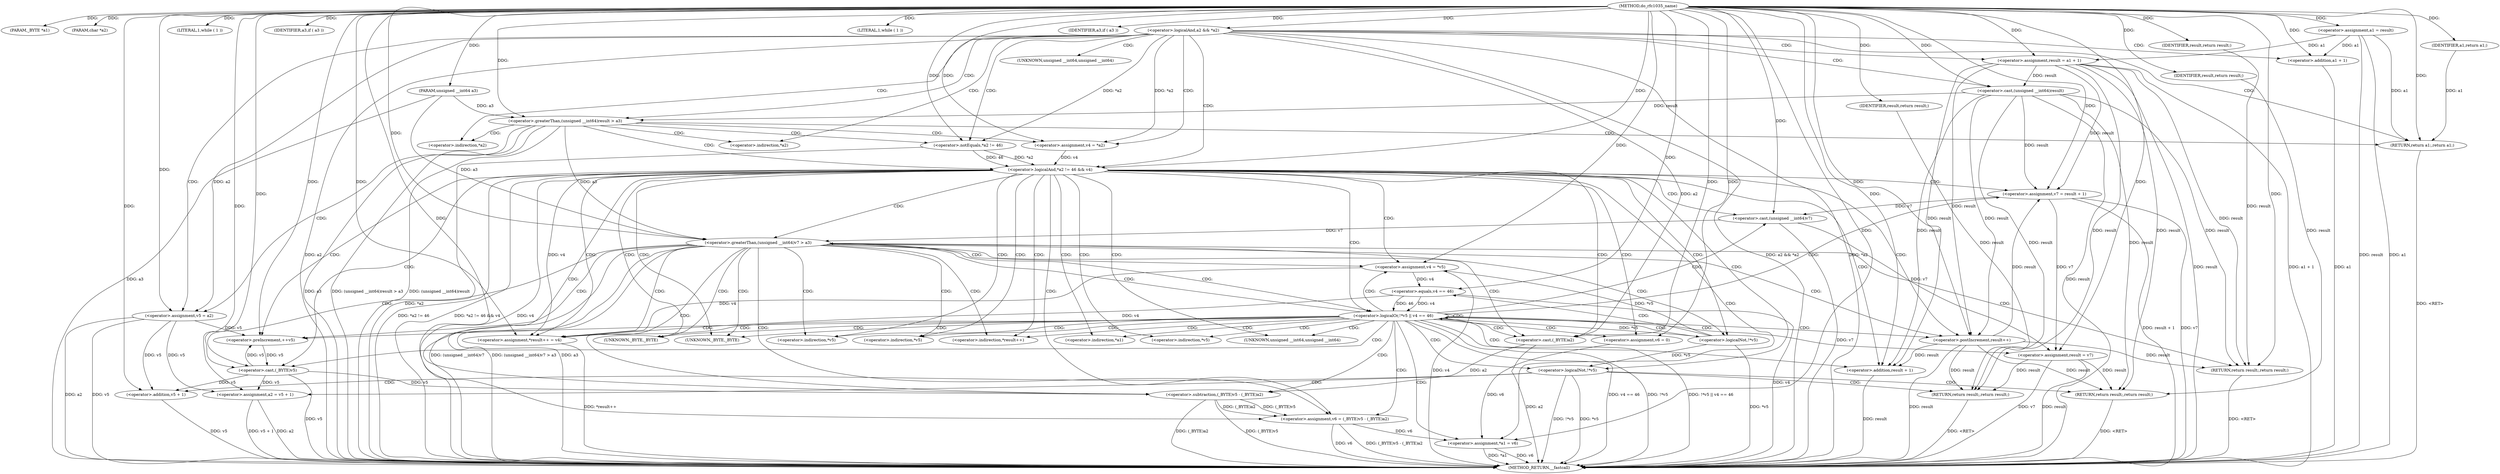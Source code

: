 digraph do_rfc1035_name {  
"1000106" [label = "(METHOD,do_rfc1035_name)" ]
"1000233" [label = "(METHOD_RETURN,__fastcall)" ]
"1000107" [label = "(PARAM,_BYTE *a1)" ]
"1000108" [label = "(PARAM,char *a2)" ]
"1000109" [label = "(PARAM,unsigned __int64 a3)" ]
"1000117" [label = "(<operator>.logicalAnd,a2 && *a2)" ]
"1000123" [label = "(LITERAL,1,while ( 1 ))" ]
"1000125" [label = "(<operator>.assignment,result = a1 + 1)" ]
"1000127" [label = "(<operator>.addition,a1 + 1)" ]
"1000131" [label = "(IDENTIFIER,a3,if ( a3 ))" ]
"1000134" [label = "(<operator>.greaterThan,(unsigned __int64)result > a3)" ]
"1000135" [label = "(<operator>.cast,(unsigned __int64)result)" ]
"1000140" [label = "(<operator>.assignment,v4 = *a2)" ]
"1000144" [label = "(<operator>.assignment,v5 = a2)" ]
"1000148" [label = "(<operator>.logicalAnd,*a2 != 46 && v4)" ]
"1000149" [label = "(<operator>.notEquals,*a2 != 46)" ]
"1000156" [label = "(LITERAL,1,while ( 1 ))" ]
"1000158" [label = "(<operator>.assignment,v7 = result + 1)" ]
"1000160" [label = "(<operator>.addition,result + 1)" ]
"1000164" [label = "(IDENTIFIER,a3,if ( a3 ))" ]
"1000167" [label = "(<operator>.greaterThan,(unsigned __int64)v7 > a3)" ]
"1000168" [label = "(<operator>.cast,(unsigned __int64)v7)" ]
"1000172" [label = "(RETURN,return result;,return result;)" ]
"1000173" [label = "(IDENTIFIER,result,return result;)" ]
"1000174" [label = "(<operator>.preIncrement,++v5)" ]
"1000176" [label = "(<operator>.assignment,*result++ = v4)" ]
"1000178" [label = "(<operator>.postIncrement,result++)" ]
"1000181" [label = "(<operator>.assignment,v4 = *v5)" ]
"1000185" [label = "(<operator>.assignment,v6 = (_BYTE)v5 - (_BYTE)a2)" ]
"1000187" [label = "(<operator>.subtraction,(_BYTE)v5 - (_BYTE)a2)" ]
"1000188" [label = "(<operator>.cast,(_BYTE)v5)" ]
"1000191" [label = "(<operator>.cast,(_BYTE)a2)" ]
"1000195" [label = "(<operator>.logicalOr,!*v5 || v4 == 46)" ]
"1000196" [label = "(<operator>.logicalNot,!*v5)" ]
"1000199" [label = "(<operator>.equals,v4 == 46)" ]
"1000203" [label = "(<operator>.assignment,result = v7)" ]
"1000207" [label = "(<operator>.assignment,v6 = 0)" ]
"1000211" [label = "(<operator>.assignment,*a1 = v6)" ]
"1000216" [label = "(<operator>.logicalNot,!*v5)" ]
"1000219" [label = "(RETURN,return result;,return result;)" ]
"1000220" [label = "(IDENTIFIER,result,return result;)" ]
"1000221" [label = "(<operator>.assignment,a2 = v5 + 1)" ]
"1000223" [label = "(<operator>.addition,v5 + 1)" ]
"1000226" [label = "(RETURN,return result;,return result;)" ]
"1000227" [label = "(IDENTIFIER,result,return result;)" ]
"1000228" [label = "(<operator>.assignment,a1 = result)" ]
"1000231" [label = "(RETURN,return a1;,return a1;)" ]
"1000232" [label = "(IDENTIFIER,a1,return a1;)" ]
"1000136" [label = "(UNKNOWN,unsigned __int64,unsigned __int64)" ]
"1000142" [label = "(<operator>.indirection,*a2)" ]
"1000150" [label = "(<operator>.indirection,*a2)" ]
"1000169" [label = "(UNKNOWN,unsigned __int64,unsigned __int64)" ]
"1000177" [label = "(<operator>.indirection,*result++)" ]
"1000183" [label = "(<operator>.indirection,*v5)" ]
"1000189" [label = "(UNKNOWN,_BYTE,_BYTE)" ]
"1000192" [label = "(UNKNOWN,_BYTE,_BYTE)" ]
"1000197" [label = "(<operator>.indirection,*v5)" ]
"1000212" [label = "(<operator>.indirection,*a1)" ]
"1000217" [label = "(<operator>.indirection,*v5)" ]
  "1000231" -> "1000233"  [ label = "DDG: <RET>"] 
  "1000219" -> "1000233"  [ label = "DDG: <RET>"] 
  "1000117" -> "1000233"  [ label = "DDG: a2"] 
  "1000148" -> "1000233"  [ label = "DDG: v4"] 
  "1000134" -> "1000233"  [ label = "DDG: a3"] 
  "1000191" -> "1000233"  [ label = "DDG: a2"] 
  "1000168" -> "1000233"  [ label = "DDG: v7"] 
  "1000216" -> "1000233"  [ label = "DDG: !*v5"] 
  "1000196" -> "1000233"  [ label = "DDG: *v5"] 
  "1000144" -> "1000233"  [ label = "DDG: a2"] 
  "1000211" -> "1000233"  [ label = "DDG: *a1"] 
  "1000167" -> "1000233"  [ label = "DDG: (unsigned __int64)v7 > a3"] 
  "1000160" -> "1000233"  [ label = "DDG: result"] 
  "1000203" -> "1000233"  [ label = "DDG: v7"] 
  "1000199" -> "1000233"  [ label = "DDG: v4"] 
  "1000127" -> "1000233"  [ label = "DDG: a1"] 
  "1000187" -> "1000233"  [ label = "DDG: (_BYTE)a2"] 
  "1000117" -> "1000233"  [ label = "DDG: a2 && *a2"] 
  "1000195" -> "1000233"  [ label = "DDG: v4 == 46"] 
  "1000125" -> "1000233"  [ label = "DDG: a1 + 1"] 
  "1000109" -> "1000233"  [ label = "DDG: a3"] 
  "1000221" -> "1000233"  [ label = "DDG: v5 + 1"] 
  "1000216" -> "1000233"  [ label = "DDG: *v5"] 
  "1000228" -> "1000233"  [ label = "DDG: result"] 
  "1000228" -> "1000233"  [ label = "DDG: a1"] 
  "1000135" -> "1000233"  [ label = "DDG: result"] 
  "1000134" -> "1000233"  [ label = "DDG: (unsigned __int64)result > a3"] 
  "1000211" -> "1000233"  [ label = "DDG: v6"] 
  "1000117" -> "1000233"  [ label = "DDG: *a2"] 
  "1000223" -> "1000233"  [ label = "DDG: v5"] 
  "1000149" -> "1000233"  [ label = "DDG: *a2"] 
  "1000148" -> "1000233"  [ label = "DDG: *a2 != 46"] 
  "1000181" -> "1000233"  [ label = "DDG: v4"] 
  "1000203" -> "1000233"  [ label = "DDG: result"] 
  "1000148" -> "1000233"  [ label = "DDG: *a2 != 46 && v4"] 
  "1000188" -> "1000233"  [ label = "DDG: v5"] 
  "1000158" -> "1000233"  [ label = "DDG: v7"] 
  "1000221" -> "1000233"  [ label = "DDG: a2"] 
  "1000167" -> "1000233"  [ label = "DDG: a3"] 
  "1000187" -> "1000233"  [ label = "DDG: (_BYTE)v5"] 
  "1000134" -> "1000233"  [ label = "DDG: (unsigned __int64)result"] 
  "1000125" -> "1000233"  [ label = "DDG: result"] 
  "1000185" -> "1000233"  [ label = "DDG: (_BYTE)v5 - (_BYTE)a2"] 
  "1000176" -> "1000233"  [ label = "DDG: *result++"] 
  "1000178" -> "1000233"  [ label = "DDG: result"] 
  "1000195" -> "1000233"  [ label = "DDG: !*v5"] 
  "1000144" -> "1000233"  [ label = "DDG: v5"] 
  "1000158" -> "1000233"  [ label = "DDG: result + 1"] 
  "1000195" -> "1000233"  [ label = "DDG: !*v5 || v4 == 46"] 
  "1000167" -> "1000233"  [ label = "DDG: (unsigned __int64)v7"] 
  "1000185" -> "1000233"  [ label = "DDG: v6"] 
  "1000172" -> "1000233"  [ label = "DDG: <RET>"] 
  "1000226" -> "1000233"  [ label = "DDG: <RET>"] 
  "1000106" -> "1000107"  [ label = "DDG: "] 
  "1000106" -> "1000108"  [ label = "DDG: "] 
  "1000106" -> "1000109"  [ label = "DDG: "] 
  "1000106" -> "1000117"  [ label = "DDG: "] 
  "1000106" -> "1000123"  [ label = "DDG: "] 
  "1000228" -> "1000125"  [ label = "DDG: a1"] 
  "1000106" -> "1000125"  [ label = "DDG: "] 
  "1000228" -> "1000127"  [ label = "DDG: a1"] 
  "1000106" -> "1000127"  [ label = "DDG: "] 
  "1000106" -> "1000131"  [ label = "DDG: "] 
  "1000135" -> "1000134"  [ label = "DDG: result"] 
  "1000125" -> "1000135"  [ label = "DDG: result"] 
  "1000106" -> "1000135"  [ label = "DDG: "] 
  "1000109" -> "1000134"  [ label = "DDG: a3"] 
  "1000106" -> "1000134"  [ label = "DDG: "] 
  "1000117" -> "1000140"  [ label = "DDG: *a2"] 
  "1000106" -> "1000140"  [ label = "DDG: "] 
  "1000117" -> "1000144"  [ label = "DDG: a2"] 
  "1000106" -> "1000144"  [ label = "DDG: "] 
  "1000149" -> "1000148"  [ label = "DDG: *a2"] 
  "1000149" -> "1000148"  [ label = "DDG: 46"] 
  "1000117" -> "1000149"  [ label = "DDG: *a2"] 
  "1000106" -> "1000149"  [ label = "DDG: "] 
  "1000140" -> "1000148"  [ label = "DDG: v4"] 
  "1000106" -> "1000148"  [ label = "DDG: "] 
  "1000106" -> "1000156"  [ label = "DDG: "] 
  "1000135" -> "1000158"  [ label = "DDG: result"] 
  "1000125" -> "1000158"  [ label = "DDG: result"] 
  "1000178" -> "1000158"  [ label = "DDG: result"] 
  "1000106" -> "1000158"  [ label = "DDG: "] 
  "1000135" -> "1000160"  [ label = "DDG: result"] 
  "1000125" -> "1000160"  [ label = "DDG: result"] 
  "1000178" -> "1000160"  [ label = "DDG: result"] 
  "1000106" -> "1000160"  [ label = "DDG: "] 
  "1000106" -> "1000164"  [ label = "DDG: "] 
  "1000168" -> "1000167"  [ label = "DDG: v7"] 
  "1000158" -> "1000168"  [ label = "DDG: v7"] 
  "1000106" -> "1000168"  [ label = "DDG: "] 
  "1000134" -> "1000167"  [ label = "DDG: a3"] 
  "1000109" -> "1000167"  [ label = "DDG: a3"] 
  "1000106" -> "1000167"  [ label = "DDG: "] 
  "1000173" -> "1000172"  [ label = "DDG: result"] 
  "1000135" -> "1000172"  [ label = "DDG: result"] 
  "1000125" -> "1000172"  [ label = "DDG: result"] 
  "1000178" -> "1000172"  [ label = "DDG: result"] 
  "1000106" -> "1000172"  [ label = "DDG: "] 
  "1000106" -> "1000173"  [ label = "DDG: "] 
  "1000188" -> "1000174"  [ label = "DDG: v5"] 
  "1000144" -> "1000174"  [ label = "DDG: v5"] 
  "1000106" -> "1000174"  [ label = "DDG: "] 
  "1000199" -> "1000176"  [ label = "DDG: v4"] 
  "1000148" -> "1000176"  [ label = "DDG: v4"] 
  "1000181" -> "1000176"  [ label = "DDG: v4"] 
  "1000106" -> "1000176"  [ label = "DDG: "] 
  "1000106" -> "1000178"  [ label = "DDG: "] 
  "1000135" -> "1000178"  [ label = "DDG: result"] 
  "1000125" -> "1000178"  [ label = "DDG: result"] 
  "1000196" -> "1000181"  [ label = "DDG: *v5"] 
  "1000106" -> "1000181"  [ label = "DDG: "] 
  "1000187" -> "1000185"  [ label = "DDG: (_BYTE)v5"] 
  "1000187" -> "1000185"  [ label = "DDG: (_BYTE)a2"] 
  "1000106" -> "1000185"  [ label = "DDG: "] 
  "1000188" -> "1000187"  [ label = "DDG: v5"] 
  "1000174" -> "1000188"  [ label = "DDG: v5"] 
  "1000106" -> "1000188"  [ label = "DDG: "] 
  "1000191" -> "1000187"  [ label = "DDG: a2"] 
  "1000106" -> "1000191"  [ label = "DDG: "] 
  "1000117" -> "1000191"  [ label = "DDG: a2"] 
  "1000196" -> "1000195"  [ label = "DDG: *v5"] 
  "1000199" -> "1000195"  [ label = "DDG: v4"] 
  "1000199" -> "1000195"  [ label = "DDG: 46"] 
  "1000181" -> "1000199"  [ label = "DDG: v4"] 
  "1000106" -> "1000199"  [ label = "DDG: "] 
  "1000158" -> "1000203"  [ label = "DDG: v7"] 
  "1000168" -> "1000203"  [ label = "DDG: v7"] 
  "1000106" -> "1000203"  [ label = "DDG: "] 
  "1000106" -> "1000207"  [ label = "DDG: "] 
  "1000207" -> "1000211"  [ label = "DDG: v6"] 
  "1000185" -> "1000211"  [ label = "DDG: v6"] 
  "1000106" -> "1000211"  [ label = "DDG: "] 
  "1000196" -> "1000216"  [ label = "DDG: *v5"] 
  "1000220" -> "1000219"  [ label = "DDG: result"] 
  "1000135" -> "1000219"  [ label = "DDG: result"] 
  "1000203" -> "1000219"  [ label = "DDG: result"] 
  "1000125" -> "1000219"  [ label = "DDG: result"] 
  "1000178" -> "1000219"  [ label = "DDG: result"] 
  "1000106" -> "1000220"  [ label = "DDG: "] 
  "1000188" -> "1000221"  [ label = "DDG: v5"] 
  "1000144" -> "1000221"  [ label = "DDG: v5"] 
  "1000106" -> "1000221"  [ label = "DDG: "] 
  "1000188" -> "1000223"  [ label = "DDG: v5"] 
  "1000144" -> "1000223"  [ label = "DDG: v5"] 
  "1000106" -> "1000223"  [ label = "DDG: "] 
  "1000227" -> "1000226"  [ label = "DDG: result"] 
  "1000135" -> "1000226"  [ label = "DDG: result"] 
  "1000203" -> "1000226"  [ label = "DDG: result"] 
  "1000125" -> "1000226"  [ label = "DDG: result"] 
  "1000178" -> "1000226"  [ label = "DDG: result"] 
  "1000106" -> "1000227"  [ label = "DDG: "] 
  "1000106" -> "1000228"  [ label = "DDG: "] 
  "1000232" -> "1000231"  [ label = "DDG: a1"] 
  "1000228" -> "1000231"  [ label = "DDG: a1"] 
  "1000106" -> "1000231"  [ label = "DDG: "] 
  "1000106" -> "1000232"  [ label = "DDG: "] 
  "1000117" -> "1000231"  [ label = "CDG: "] 
  "1000117" -> "1000127"  [ label = "CDG: "] 
  "1000117" -> "1000125"  [ label = "CDG: "] 
  "1000117" -> "1000144"  [ label = "CDG: "] 
  "1000117" -> "1000142"  [ label = "CDG: "] 
  "1000117" -> "1000140"  [ label = "CDG: "] 
  "1000117" -> "1000136"  [ label = "CDG: "] 
  "1000117" -> "1000135"  [ label = "CDG: "] 
  "1000117" -> "1000134"  [ label = "CDG: "] 
  "1000117" -> "1000150"  [ label = "CDG: "] 
  "1000117" -> "1000149"  [ label = "CDG: "] 
  "1000117" -> "1000148"  [ label = "CDG: "] 
  "1000134" -> "1000231"  [ label = "CDG: "] 
  "1000134" -> "1000144"  [ label = "CDG: "] 
  "1000134" -> "1000142"  [ label = "CDG: "] 
  "1000134" -> "1000140"  [ label = "CDG: "] 
  "1000134" -> "1000150"  [ label = "CDG: "] 
  "1000134" -> "1000149"  [ label = "CDG: "] 
  "1000134" -> "1000148"  [ label = "CDG: "] 
  "1000148" -> "1000207"  [ label = "CDG: "] 
  "1000148" -> "1000217"  [ label = "CDG: "] 
  "1000148" -> "1000216"  [ label = "CDG: "] 
  "1000148" -> "1000212"  [ label = "CDG: "] 
  "1000148" -> "1000211"  [ label = "CDG: "] 
  "1000148" -> "1000160"  [ label = "CDG: "] 
  "1000148" -> "1000158"  [ label = "CDG: "] 
  "1000148" -> "1000176"  [ label = "CDG: "] 
  "1000148" -> "1000174"  [ label = "CDG: "] 
  "1000148" -> "1000169"  [ label = "CDG: "] 
  "1000148" -> "1000168"  [ label = "CDG: "] 
  "1000148" -> "1000167"  [ label = "CDG: "] 
  "1000148" -> "1000192"  [ label = "CDG: "] 
  "1000148" -> "1000191"  [ label = "CDG: "] 
  "1000148" -> "1000189"  [ label = "CDG: "] 
  "1000148" -> "1000188"  [ label = "CDG: "] 
  "1000148" -> "1000187"  [ label = "CDG: "] 
  "1000148" -> "1000185"  [ label = "CDG: "] 
  "1000148" -> "1000183"  [ label = "CDG: "] 
  "1000148" -> "1000181"  [ label = "CDG: "] 
  "1000148" -> "1000178"  [ label = "CDG: "] 
  "1000148" -> "1000177"  [ label = "CDG: "] 
  "1000148" -> "1000197"  [ label = "CDG: "] 
  "1000148" -> "1000196"  [ label = "CDG: "] 
  "1000148" -> "1000195"  [ label = "CDG: "] 
  "1000167" -> "1000176"  [ label = "CDG: "] 
  "1000167" -> "1000174"  [ label = "CDG: "] 
  "1000167" -> "1000172"  [ label = "CDG: "] 
  "1000167" -> "1000192"  [ label = "CDG: "] 
  "1000167" -> "1000191"  [ label = "CDG: "] 
  "1000167" -> "1000189"  [ label = "CDG: "] 
  "1000167" -> "1000188"  [ label = "CDG: "] 
  "1000167" -> "1000187"  [ label = "CDG: "] 
  "1000167" -> "1000185"  [ label = "CDG: "] 
  "1000167" -> "1000183"  [ label = "CDG: "] 
  "1000167" -> "1000181"  [ label = "CDG: "] 
  "1000167" -> "1000178"  [ label = "CDG: "] 
  "1000167" -> "1000177"  [ label = "CDG: "] 
  "1000167" -> "1000197"  [ label = "CDG: "] 
  "1000167" -> "1000196"  [ label = "CDG: "] 
  "1000167" -> "1000195"  [ label = "CDG: "] 
  "1000195" -> "1000203"  [ label = "CDG: "] 
  "1000195" -> "1000217"  [ label = "CDG: "] 
  "1000195" -> "1000216"  [ label = "CDG: "] 
  "1000195" -> "1000212"  [ label = "CDG: "] 
  "1000195" -> "1000211"  [ label = "CDG: "] 
  "1000195" -> "1000207"  [ label = "CDG: "] 
  "1000195" -> "1000160"  [ label = "CDG: "] 
  "1000195" -> "1000158"  [ label = "CDG: "] 
  "1000195" -> "1000176"  [ label = "CDG: "] 
  "1000195" -> "1000174"  [ label = "CDG: "] 
  "1000195" -> "1000169"  [ label = "CDG: "] 
  "1000195" -> "1000168"  [ label = "CDG: "] 
  "1000195" -> "1000167"  [ label = "CDG: "] 
  "1000195" -> "1000192"  [ label = "CDG: "] 
  "1000195" -> "1000191"  [ label = "CDG: "] 
  "1000195" -> "1000189"  [ label = "CDG: "] 
  "1000195" -> "1000188"  [ label = "CDG: "] 
  "1000195" -> "1000187"  [ label = "CDG: "] 
  "1000195" -> "1000185"  [ label = "CDG: "] 
  "1000195" -> "1000183"  [ label = "CDG: "] 
  "1000195" -> "1000181"  [ label = "CDG: "] 
  "1000195" -> "1000178"  [ label = "CDG: "] 
  "1000195" -> "1000177"  [ label = "CDG: "] 
  "1000195" -> "1000197"  [ label = "CDG: "] 
  "1000195" -> "1000196"  [ label = "CDG: "] 
  "1000195" -> "1000195"  [ label = "CDG: "] 
  "1000196" -> "1000199"  [ label = "CDG: "] 
  "1000216" -> "1000223"  [ label = "CDG: "] 
  "1000216" -> "1000221"  [ label = "CDG: "] 
  "1000216" -> "1000219"  [ label = "CDG: "] 
  "1000216" -> "1000226"  [ label = "CDG: "] 
}
